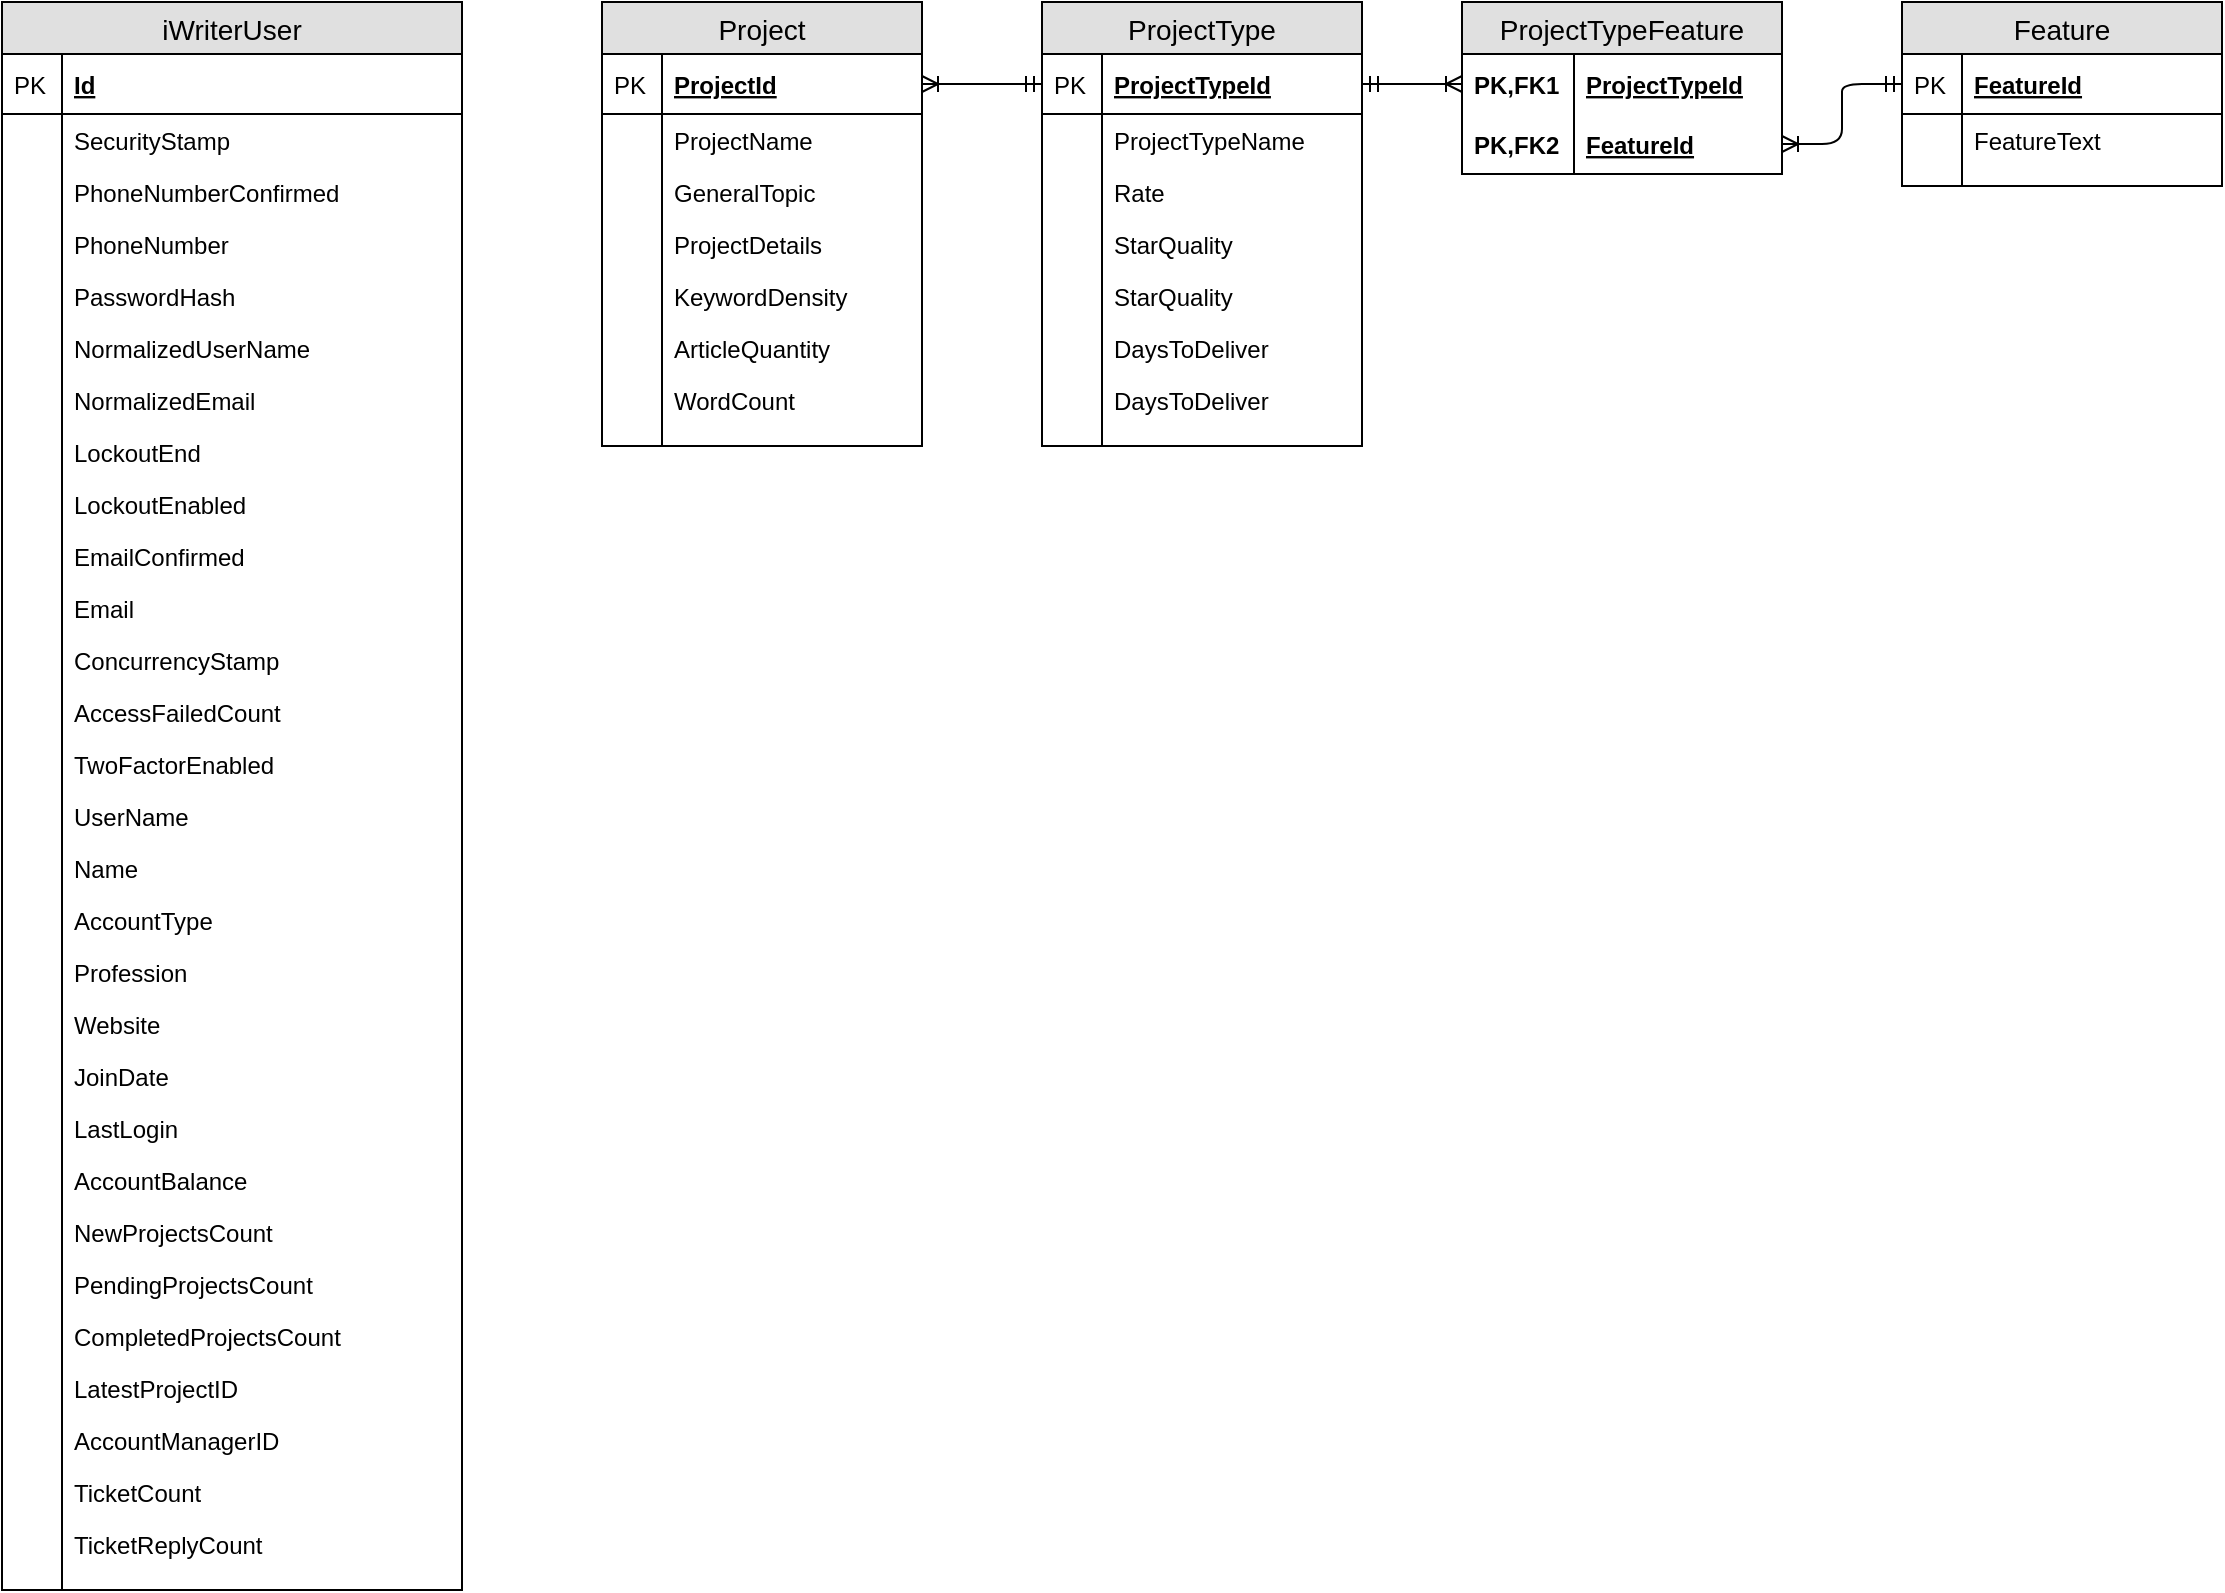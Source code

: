 <mxfile version="12.5.5" type="device"><diagram name="Page-1" id="e56a1550-8fbb-45ad-956c-1786394a9013"><mxGraphModel dx="1422" dy="745" grid="1" gridSize="10" guides="1" tooltips="1" connect="1" arrows="1" fold="1" page="1" pageScale="1" pageWidth="3000" pageHeight="3000" background="#ffffff" math="0" shadow="0"><root><mxCell id="0"/><mxCell id="1" parent="0"/><mxCell id="ZUztDSEGyX3TfiHXv8Dd-1" value="ProjectType" style="swimlane;fontStyle=0;childLayout=stackLayout;horizontal=1;startSize=26;fillColor=#e0e0e0;horizontalStack=0;resizeParent=1;resizeParentMax=0;resizeLast=0;collapsible=1;marginBottom=0;swimlaneFillColor=#ffffff;align=center;fontSize=14;" parent="1" vertex="1"><mxGeometry x="940" y="240" width="160" height="222" as="geometry"/></mxCell><mxCell id="ZUztDSEGyX3TfiHXv8Dd-2" value="ProjectTypeId" style="shape=partialRectangle;top=0;left=0;right=0;bottom=1;align=left;verticalAlign=middle;fillColor=none;spacingLeft=34;spacingRight=4;overflow=hidden;rotatable=0;points=[[0,0.5],[1,0.5]];portConstraint=eastwest;dropTarget=0;fontStyle=5;fontSize=12;" parent="ZUztDSEGyX3TfiHXv8Dd-1" vertex="1"><mxGeometry y="26" width="160" height="30" as="geometry"/></mxCell><mxCell id="ZUztDSEGyX3TfiHXv8Dd-3" value="PK" style="shape=partialRectangle;top=0;left=0;bottom=0;fillColor=none;align=left;verticalAlign=middle;spacingLeft=4;spacingRight=4;overflow=hidden;rotatable=0;points=[];portConstraint=eastwest;part=1;fontSize=12;" parent="ZUztDSEGyX3TfiHXv8Dd-2" vertex="1" connectable="0"><mxGeometry width="30" height="30" as="geometry"/></mxCell><mxCell id="ZUztDSEGyX3TfiHXv8Dd-4" value="ProjectTypeName" style="shape=partialRectangle;top=0;left=0;right=0;bottom=0;align=left;verticalAlign=top;fillColor=none;spacingLeft=34;spacingRight=4;overflow=hidden;rotatable=0;points=[[0,0.5],[1,0.5]];portConstraint=eastwest;dropTarget=0;fontSize=12;" parent="ZUztDSEGyX3TfiHXv8Dd-1" vertex="1"><mxGeometry y="56" width="160" height="26" as="geometry"/></mxCell><mxCell id="ZUztDSEGyX3TfiHXv8Dd-5" value="" style="shape=partialRectangle;top=0;left=0;bottom=0;fillColor=none;align=left;verticalAlign=top;spacingLeft=4;spacingRight=4;overflow=hidden;rotatable=0;points=[];portConstraint=eastwest;part=1;fontSize=12;" parent="ZUztDSEGyX3TfiHXv8Dd-4" vertex="1" connectable="0"><mxGeometry width="30" height="26" as="geometry"/></mxCell><mxCell id="ZUztDSEGyX3TfiHXv8Dd-6" value="Rate&#10;&#10;" style="shape=partialRectangle;top=0;left=0;right=0;bottom=0;align=left;verticalAlign=top;fillColor=none;spacingLeft=34;spacingRight=4;overflow=hidden;rotatable=0;points=[[0,0.5],[1,0.5]];portConstraint=eastwest;dropTarget=0;fontSize=12;" parent="ZUztDSEGyX3TfiHXv8Dd-1" vertex="1"><mxGeometry y="82" width="160" height="26" as="geometry"/></mxCell><mxCell id="ZUztDSEGyX3TfiHXv8Dd-7" value="" style="shape=partialRectangle;top=0;left=0;bottom=0;fillColor=none;align=left;verticalAlign=top;spacingLeft=4;spacingRight=4;overflow=hidden;rotatable=0;points=[];portConstraint=eastwest;part=1;fontSize=12;" parent="ZUztDSEGyX3TfiHXv8Dd-6" vertex="1" connectable="0"><mxGeometry width="30" height="26" as="geometry"/></mxCell><mxCell id="WTTWfo1DGv452aLlK8Z_-1" value="StarQuality" style="shape=partialRectangle;top=0;left=0;right=0;bottom=0;align=left;verticalAlign=top;fillColor=none;spacingLeft=34;spacingRight=4;overflow=hidden;rotatable=0;points=[[0,0.5],[1,0.5]];portConstraint=eastwest;dropTarget=0;fontSize=12;" vertex="1" parent="ZUztDSEGyX3TfiHXv8Dd-1"><mxGeometry y="108" width="160" height="26" as="geometry"/></mxCell><mxCell id="WTTWfo1DGv452aLlK8Z_-2" value="" style="shape=partialRectangle;top=0;left=0;bottom=0;fillColor=none;align=left;verticalAlign=top;spacingLeft=4;spacingRight=4;overflow=hidden;rotatable=0;points=[];portConstraint=eastwest;part=1;fontSize=12;" vertex="1" connectable="0" parent="WTTWfo1DGv452aLlK8Z_-1"><mxGeometry width="30" height="26" as="geometry"/></mxCell><mxCell id="WTTWfo1DGv452aLlK8Z_-3" value="StarQuality" style="shape=partialRectangle;top=0;left=0;right=0;bottom=0;align=left;verticalAlign=top;fillColor=none;spacingLeft=34;spacingRight=4;overflow=hidden;rotatable=0;points=[[0,0.5],[1,0.5]];portConstraint=eastwest;dropTarget=0;fontSize=12;" vertex="1" parent="ZUztDSEGyX3TfiHXv8Dd-1"><mxGeometry y="134" width="160" height="26" as="geometry"/></mxCell><mxCell id="WTTWfo1DGv452aLlK8Z_-4" value="" style="shape=partialRectangle;top=0;left=0;bottom=0;fillColor=none;align=left;verticalAlign=top;spacingLeft=4;spacingRight=4;overflow=hidden;rotatable=0;points=[];portConstraint=eastwest;part=1;fontSize=12;" vertex="1" connectable="0" parent="WTTWfo1DGv452aLlK8Z_-3"><mxGeometry width="30" height="26" as="geometry"/></mxCell><mxCell id="WTTWfo1DGv452aLlK8Z_-5" value="DaysToDeliver" style="shape=partialRectangle;top=0;left=0;right=0;bottom=0;align=left;verticalAlign=top;fillColor=none;spacingLeft=34;spacingRight=4;overflow=hidden;rotatable=0;points=[[0,0.5],[1,0.5]];portConstraint=eastwest;dropTarget=0;fontSize=12;" vertex="1" parent="ZUztDSEGyX3TfiHXv8Dd-1"><mxGeometry y="160" width="160" height="26" as="geometry"/></mxCell><mxCell id="WTTWfo1DGv452aLlK8Z_-6" value="" style="shape=partialRectangle;top=0;left=0;bottom=0;fillColor=none;align=left;verticalAlign=top;spacingLeft=4;spacingRight=4;overflow=hidden;rotatable=0;points=[];portConstraint=eastwest;part=1;fontSize=12;" vertex="1" connectable="0" parent="WTTWfo1DGv452aLlK8Z_-5"><mxGeometry width="30" height="26" as="geometry"/></mxCell><mxCell id="WTTWfo1DGv452aLlK8Z_-7" value="DaysToDeliver" style="shape=partialRectangle;top=0;left=0;right=0;bottom=0;align=left;verticalAlign=top;fillColor=none;spacingLeft=34;spacingRight=4;overflow=hidden;rotatable=0;points=[[0,0.5],[1,0.5]];portConstraint=eastwest;dropTarget=0;fontSize=12;" vertex="1" parent="ZUztDSEGyX3TfiHXv8Dd-1"><mxGeometry y="186" width="160" height="26" as="geometry"/></mxCell><mxCell id="WTTWfo1DGv452aLlK8Z_-8" value="" style="shape=partialRectangle;top=0;left=0;bottom=0;fillColor=none;align=left;verticalAlign=top;spacingLeft=4;spacingRight=4;overflow=hidden;rotatable=0;points=[];portConstraint=eastwest;part=1;fontSize=12;" vertex="1" connectable="0" parent="WTTWfo1DGv452aLlK8Z_-7"><mxGeometry width="30" height="26" as="geometry"/></mxCell><mxCell id="ZUztDSEGyX3TfiHXv8Dd-10" value="" style="shape=partialRectangle;top=0;left=0;right=0;bottom=0;align=left;verticalAlign=top;fillColor=none;spacingLeft=34;spacingRight=4;overflow=hidden;rotatable=0;points=[[0,0.5],[1,0.5]];portConstraint=eastwest;dropTarget=0;fontSize=12;" parent="ZUztDSEGyX3TfiHXv8Dd-1" vertex="1"><mxGeometry y="212" width="160" height="10" as="geometry"/></mxCell><mxCell id="ZUztDSEGyX3TfiHXv8Dd-11" value="" style="shape=partialRectangle;top=0;left=0;bottom=0;fillColor=none;align=left;verticalAlign=top;spacingLeft=4;spacingRight=4;overflow=hidden;rotatable=0;points=[];portConstraint=eastwest;part=1;fontSize=12;" parent="ZUztDSEGyX3TfiHXv8Dd-10" vertex="1" connectable="0"><mxGeometry width="30" height="10" as="geometry"/></mxCell><mxCell id="ZUztDSEGyX3TfiHXv8Dd-12" value="ProjectTypeFeature" style="swimlane;fontStyle=0;childLayout=stackLayout;horizontal=1;startSize=26;fillColor=#e0e0e0;horizontalStack=0;resizeParent=1;resizeParentMax=0;resizeLast=0;collapsible=1;marginBottom=0;swimlaneFillColor=#ffffff;align=center;fontSize=14;" parent="1" vertex="1"><mxGeometry x="1150" y="240" width="160" height="86" as="geometry"/></mxCell><mxCell id="ZUztDSEGyX3TfiHXv8Dd-13" value="ProjectTypeId" style="shape=partialRectangle;top=0;left=0;right=0;bottom=0;align=left;verticalAlign=middle;fillColor=none;spacingLeft=60;spacingRight=4;overflow=hidden;rotatable=0;points=[[0,0.5],[1,0.5]];portConstraint=eastwest;dropTarget=0;fontStyle=5;fontSize=12;" parent="ZUztDSEGyX3TfiHXv8Dd-12" vertex="1"><mxGeometry y="26" width="160" height="30" as="geometry"/></mxCell><mxCell id="ZUztDSEGyX3TfiHXv8Dd-14" value="PK,FK1" style="shape=partialRectangle;fontStyle=1;top=0;left=0;bottom=0;fillColor=none;align=left;verticalAlign=middle;spacingLeft=4;spacingRight=4;overflow=hidden;rotatable=0;points=[];portConstraint=eastwest;part=1;fontSize=12;" parent="ZUztDSEGyX3TfiHXv8Dd-13" vertex="1" connectable="0"><mxGeometry width="56" height="30" as="geometry"/></mxCell><mxCell id="ZUztDSEGyX3TfiHXv8Dd-15" value="FeatureId" style="shape=partialRectangle;top=0;left=0;right=0;bottom=1;align=left;verticalAlign=middle;fillColor=none;spacingLeft=60;spacingRight=4;overflow=hidden;rotatable=0;points=[[0,0.5],[1,0.5]];portConstraint=eastwest;dropTarget=0;fontStyle=5;fontSize=12;" parent="ZUztDSEGyX3TfiHXv8Dd-12" vertex="1"><mxGeometry y="56" width="160" height="30" as="geometry"/></mxCell><mxCell id="ZUztDSEGyX3TfiHXv8Dd-16" value="PK,FK2" style="shape=partialRectangle;fontStyle=1;top=0;left=0;bottom=0;fillColor=none;align=left;verticalAlign=middle;spacingLeft=4;spacingRight=4;overflow=hidden;rotatable=0;points=[];portConstraint=eastwest;part=1;fontSize=12;" parent="ZUztDSEGyX3TfiHXv8Dd-15" vertex="1" connectable="0"><mxGeometry width="56" height="30" as="geometry"/></mxCell><mxCell id="ZUztDSEGyX3TfiHXv8Dd-19" value="Feature" style="swimlane;fontStyle=0;childLayout=stackLayout;horizontal=1;startSize=26;fillColor=#e0e0e0;horizontalStack=0;resizeParent=1;resizeParentMax=0;resizeLast=0;collapsible=1;marginBottom=0;swimlaneFillColor=#ffffff;align=center;fontSize=14;" parent="1" vertex="1"><mxGeometry x="1370" y="240" width="160" height="92" as="geometry"/></mxCell><mxCell id="ZUztDSEGyX3TfiHXv8Dd-20" value="FeatureId" style="shape=partialRectangle;top=0;left=0;right=0;bottom=1;align=left;verticalAlign=middle;fillColor=none;spacingLeft=34;spacingRight=4;overflow=hidden;rotatable=0;points=[[0,0.5],[1,0.5]];portConstraint=eastwest;dropTarget=0;fontStyle=5;fontSize=12;" parent="ZUztDSEGyX3TfiHXv8Dd-19" vertex="1"><mxGeometry y="26" width="160" height="30" as="geometry"/></mxCell><mxCell id="ZUztDSEGyX3TfiHXv8Dd-21" value="PK" style="shape=partialRectangle;top=0;left=0;bottom=0;fillColor=none;align=left;verticalAlign=middle;spacingLeft=4;spacingRight=4;overflow=hidden;rotatable=0;points=[];portConstraint=eastwest;part=1;fontSize=12;" parent="ZUztDSEGyX3TfiHXv8Dd-20" vertex="1" connectable="0"><mxGeometry width="30" height="30" as="geometry"/></mxCell><mxCell id="ZUztDSEGyX3TfiHXv8Dd-22" value="FeatureText" style="shape=partialRectangle;top=0;left=0;right=0;bottom=0;align=left;verticalAlign=top;fillColor=none;spacingLeft=34;spacingRight=4;overflow=hidden;rotatable=0;points=[[0,0.5],[1,0.5]];portConstraint=eastwest;dropTarget=0;fontSize=12;" parent="ZUztDSEGyX3TfiHXv8Dd-19" vertex="1"><mxGeometry y="56" width="160" height="26" as="geometry"/></mxCell><mxCell id="ZUztDSEGyX3TfiHXv8Dd-23" value="" style="shape=partialRectangle;top=0;left=0;bottom=0;fillColor=none;align=left;verticalAlign=top;spacingLeft=4;spacingRight=4;overflow=hidden;rotatable=0;points=[];portConstraint=eastwest;part=1;fontSize=12;" parent="ZUztDSEGyX3TfiHXv8Dd-22" vertex="1" connectable="0"><mxGeometry width="30" height="26" as="geometry"/></mxCell><mxCell id="ZUztDSEGyX3TfiHXv8Dd-28" value="" style="shape=partialRectangle;top=0;left=0;right=0;bottom=0;align=left;verticalAlign=top;fillColor=none;spacingLeft=34;spacingRight=4;overflow=hidden;rotatable=0;points=[[0,0.5],[1,0.5]];portConstraint=eastwest;dropTarget=0;fontSize=12;" parent="ZUztDSEGyX3TfiHXv8Dd-19" vertex="1"><mxGeometry y="82" width="160" height="10" as="geometry"/></mxCell><mxCell id="ZUztDSEGyX3TfiHXv8Dd-29" value="" style="shape=partialRectangle;top=0;left=0;bottom=0;fillColor=none;align=left;verticalAlign=top;spacingLeft=4;spacingRight=4;overflow=hidden;rotatable=0;points=[];portConstraint=eastwest;part=1;fontSize=12;" parent="ZUztDSEGyX3TfiHXv8Dd-28" vertex="1" connectable="0"><mxGeometry width="30" height="10" as="geometry"/></mxCell><mxCell id="WTTWfo1DGv452aLlK8Z_-15" value="Project" style="swimlane;fontStyle=0;childLayout=stackLayout;horizontal=1;startSize=26;fillColor=#e0e0e0;horizontalStack=0;resizeParent=1;resizeParentMax=0;resizeLast=0;collapsible=1;marginBottom=0;swimlaneFillColor=#ffffff;align=center;fontSize=14;" vertex="1" parent="1"><mxGeometry x="720" y="240" width="160" height="222" as="geometry"/></mxCell><mxCell id="WTTWfo1DGv452aLlK8Z_-16" value="ProjectId" style="shape=partialRectangle;top=0;left=0;right=0;bottom=1;align=left;verticalAlign=middle;fillColor=none;spacingLeft=34;spacingRight=4;overflow=hidden;rotatable=0;points=[[0,0.5],[1,0.5]];portConstraint=eastwest;dropTarget=0;fontStyle=5;fontSize=12;" vertex="1" parent="WTTWfo1DGv452aLlK8Z_-15"><mxGeometry y="26" width="160" height="30" as="geometry"/></mxCell><mxCell id="WTTWfo1DGv452aLlK8Z_-17" value="PK" style="shape=partialRectangle;top=0;left=0;bottom=0;fillColor=none;align=left;verticalAlign=middle;spacingLeft=4;spacingRight=4;overflow=hidden;rotatable=0;points=[];portConstraint=eastwest;part=1;fontSize=12;" vertex="1" connectable="0" parent="WTTWfo1DGv452aLlK8Z_-16"><mxGeometry width="30" height="30" as="geometry"/></mxCell><mxCell id="WTTWfo1DGv452aLlK8Z_-18" value="ProjectName" style="shape=partialRectangle;top=0;left=0;right=0;bottom=0;align=left;verticalAlign=top;fillColor=none;spacingLeft=34;spacingRight=4;overflow=hidden;rotatable=0;points=[[0,0.5],[1,0.5]];portConstraint=eastwest;dropTarget=0;fontSize=12;" vertex="1" parent="WTTWfo1DGv452aLlK8Z_-15"><mxGeometry y="56" width="160" height="26" as="geometry"/></mxCell><mxCell id="WTTWfo1DGv452aLlK8Z_-19" value="" style="shape=partialRectangle;top=0;left=0;bottom=0;fillColor=none;align=left;verticalAlign=top;spacingLeft=4;spacingRight=4;overflow=hidden;rotatable=0;points=[];portConstraint=eastwest;part=1;fontSize=12;" vertex="1" connectable="0" parent="WTTWfo1DGv452aLlK8Z_-18"><mxGeometry width="30" height="26" as="geometry"/></mxCell><mxCell id="WTTWfo1DGv452aLlK8Z_-20" value="GeneralTopic" style="shape=partialRectangle;top=0;left=0;right=0;bottom=0;align=left;verticalAlign=top;fillColor=none;spacingLeft=34;spacingRight=4;overflow=hidden;rotatable=0;points=[[0,0.5],[1,0.5]];portConstraint=eastwest;dropTarget=0;fontSize=12;" vertex="1" parent="WTTWfo1DGv452aLlK8Z_-15"><mxGeometry y="82" width="160" height="26" as="geometry"/></mxCell><mxCell id="WTTWfo1DGv452aLlK8Z_-21" value="" style="shape=partialRectangle;top=0;left=0;bottom=0;fillColor=none;align=left;verticalAlign=top;spacingLeft=4;spacingRight=4;overflow=hidden;rotatable=0;points=[];portConstraint=eastwest;part=1;fontSize=12;" vertex="1" connectable="0" parent="WTTWfo1DGv452aLlK8Z_-20"><mxGeometry width="30" height="26" as="geometry"/></mxCell><mxCell id="WTTWfo1DGv452aLlK8Z_-22" value="ProjectDetails" style="shape=partialRectangle;top=0;left=0;right=0;bottom=0;align=left;verticalAlign=top;fillColor=none;spacingLeft=34;spacingRight=4;overflow=hidden;rotatable=0;points=[[0,0.5],[1,0.5]];portConstraint=eastwest;dropTarget=0;fontSize=12;" vertex="1" parent="WTTWfo1DGv452aLlK8Z_-15"><mxGeometry y="108" width="160" height="26" as="geometry"/></mxCell><mxCell id="WTTWfo1DGv452aLlK8Z_-23" value="" style="shape=partialRectangle;top=0;left=0;bottom=0;fillColor=none;align=left;verticalAlign=top;spacingLeft=4;spacingRight=4;overflow=hidden;rotatable=0;points=[];portConstraint=eastwest;part=1;fontSize=12;" vertex="1" connectable="0" parent="WTTWfo1DGv452aLlK8Z_-22"><mxGeometry width="30" height="26" as="geometry"/></mxCell><mxCell id="WTTWfo1DGv452aLlK8Z_-24" value="KeywordDensity" style="shape=partialRectangle;top=0;left=0;right=0;bottom=0;align=left;verticalAlign=top;fillColor=none;spacingLeft=34;spacingRight=4;overflow=hidden;rotatable=0;points=[[0,0.5],[1,0.5]];portConstraint=eastwest;dropTarget=0;fontSize=12;" vertex="1" parent="WTTWfo1DGv452aLlK8Z_-15"><mxGeometry y="134" width="160" height="26" as="geometry"/></mxCell><mxCell id="WTTWfo1DGv452aLlK8Z_-25" value="" style="shape=partialRectangle;top=0;left=0;bottom=0;fillColor=none;align=left;verticalAlign=top;spacingLeft=4;spacingRight=4;overflow=hidden;rotatable=0;points=[];portConstraint=eastwest;part=1;fontSize=12;" vertex="1" connectable="0" parent="WTTWfo1DGv452aLlK8Z_-24"><mxGeometry width="30" height="26" as="geometry"/></mxCell><mxCell id="WTTWfo1DGv452aLlK8Z_-26" value="ArticleQuantity" style="shape=partialRectangle;top=0;left=0;right=0;bottom=0;align=left;verticalAlign=top;fillColor=none;spacingLeft=34;spacingRight=4;overflow=hidden;rotatable=0;points=[[0,0.5],[1,0.5]];portConstraint=eastwest;dropTarget=0;fontSize=12;" vertex="1" parent="WTTWfo1DGv452aLlK8Z_-15"><mxGeometry y="160" width="160" height="26" as="geometry"/></mxCell><mxCell id="WTTWfo1DGv452aLlK8Z_-27" value="" style="shape=partialRectangle;top=0;left=0;bottom=0;fillColor=none;align=left;verticalAlign=top;spacingLeft=4;spacingRight=4;overflow=hidden;rotatable=0;points=[];portConstraint=eastwest;part=1;fontSize=12;" vertex="1" connectable="0" parent="WTTWfo1DGv452aLlK8Z_-26"><mxGeometry width="30" height="26" as="geometry"/></mxCell><mxCell id="WTTWfo1DGv452aLlK8Z_-28" value="WordCount" style="shape=partialRectangle;top=0;left=0;right=0;bottom=0;align=left;verticalAlign=top;fillColor=none;spacingLeft=34;spacingRight=4;overflow=hidden;rotatable=0;points=[[0,0.5],[1,0.5]];portConstraint=eastwest;dropTarget=0;fontSize=12;" vertex="1" parent="WTTWfo1DGv452aLlK8Z_-15"><mxGeometry y="186" width="160" height="26" as="geometry"/></mxCell><mxCell id="WTTWfo1DGv452aLlK8Z_-29" value="" style="shape=partialRectangle;top=0;left=0;bottom=0;fillColor=none;align=left;verticalAlign=top;spacingLeft=4;spacingRight=4;overflow=hidden;rotatable=0;points=[];portConstraint=eastwest;part=1;fontSize=12;" vertex="1" connectable="0" parent="WTTWfo1DGv452aLlK8Z_-28"><mxGeometry width="30" height="26" as="geometry"/></mxCell><mxCell id="WTTWfo1DGv452aLlK8Z_-30" value="" style="shape=partialRectangle;top=0;left=0;right=0;bottom=0;align=left;verticalAlign=top;fillColor=none;spacingLeft=34;spacingRight=4;overflow=hidden;rotatable=0;points=[[0,0.5],[1,0.5]];portConstraint=eastwest;dropTarget=0;fontSize=12;" vertex="1" parent="WTTWfo1DGv452aLlK8Z_-15"><mxGeometry y="212" width="160" height="10" as="geometry"/></mxCell><mxCell id="WTTWfo1DGv452aLlK8Z_-31" value="" style="shape=partialRectangle;top=0;left=0;bottom=0;fillColor=none;align=left;verticalAlign=top;spacingLeft=4;spacingRight=4;overflow=hidden;rotatable=0;points=[];portConstraint=eastwest;part=1;fontSize=12;" vertex="1" connectable="0" parent="WTTWfo1DGv452aLlK8Z_-30"><mxGeometry width="30" height="10" as="geometry"/></mxCell><mxCell id="WTTWfo1DGv452aLlK8Z_-39" value="" style="edgeStyle=entityRelationEdgeStyle;fontSize=12;html=1;endArrow=ERoneToMany;startArrow=ERmandOne;exitX=1;exitY=0.5;exitDx=0;exitDy=0;entryX=0;entryY=0.5;entryDx=0;entryDy=0;" edge="1" parent="1" source="ZUztDSEGyX3TfiHXv8Dd-2" target="ZUztDSEGyX3TfiHXv8Dd-13"><mxGeometry width="100" height="100" relative="1" as="geometry"><mxPoint x="1210" y="520" as="sourcePoint"/><mxPoint x="1310" y="420" as="targetPoint"/></mxGeometry></mxCell><mxCell id="WTTWfo1DGv452aLlK8Z_-40" value="" style="edgeStyle=entityRelationEdgeStyle;fontSize=12;html=1;endArrow=ERmandOne;startArrow=ERoneToMany;exitX=1;exitY=0.5;exitDx=0;exitDy=0;entryX=0;entryY=0.5;entryDx=0;entryDy=0;endFill=0;startFill=0;" edge="1" parent="1" source="ZUztDSEGyX3TfiHXv8Dd-15" target="ZUztDSEGyX3TfiHXv8Dd-20"><mxGeometry width="100" height="100" relative="1" as="geometry"><mxPoint x="1440" y="408" as="sourcePoint"/><mxPoint x="1505" y="440" as="targetPoint"/></mxGeometry></mxCell><mxCell id="WTTWfo1DGv452aLlK8Z_-42" value="" style="edgeStyle=entityRelationEdgeStyle;fontSize=12;html=1;endArrow=ERmandOne;startArrow=ERoneToMany;exitX=1;exitY=0.5;exitDx=0;exitDy=0;entryX=0;entryY=0.5;entryDx=0;entryDy=0;endFill=0;startFill=0;" edge="1" parent="1" source="WTTWfo1DGv452aLlK8Z_-16" target="ZUztDSEGyX3TfiHXv8Dd-2"><mxGeometry width="100" height="100" relative="1" as="geometry"><mxPoint x="880" y="311" as="sourcePoint"/><mxPoint x="1045" y="430" as="targetPoint"/></mxGeometry></mxCell><mxCell id="WTTWfo1DGv452aLlK8Z_-43" value="iWriterUser" style="swimlane;fontStyle=0;childLayout=stackLayout;horizontal=1;startSize=26;fillColor=#e0e0e0;horizontalStack=0;resizeParent=1;resizeParentMax=0;resizeLast=0;collapsible=1;marginBottom=0;swimlaneFillColor=#ffffff;align=center;fontSize=14;" vertex="1" parent="1"><mxGeometry x="420" y="240" width="230" height="794" as="geometry"/></mxCell><mxCell id="WTTWfo1DGv452aLlK8Z_-44" value="Id" style="shape=partialRectangle;top=0;left=0;right=0;bottom=1;align=left;verticalAlign=middle;fillColor=none;spacingLeft=34;spacingRight=4;overflow=hidden;rotatable=0;points=[[0,0.5],[1,0.5]];portConstraint=eastwest;dropTarget=0;fontStyle=5;fontSize=12;" vertex="1" parent="WTTWfo1DGv452aLlK8Z_-43"><mxGeometry y="26" width="230" height="30" as="geometry"/></mxCell><mxCell id="WTTWfo1DGv452aLlK8Z_-45" value="PK" style="shape=partialRectangle;top=0;left=0;bottom=0;fillColor=none;align=left;verticalAlign=middle;spacingLeft=4;spacingRight=4;overflow=hidden;rotatable=0;points=[];portConstraint=eastwest;part=1;fontSize=12;" vertex="1" connectable="0" parent="WTTWfo1DGv452aLlK8Z_-44"><mxGeometry width="30" height="30" as="geometry"/></mxCell><mxCell id="WTTWfo1DGv452aLlK8Z_-46" value="SecurityStamp" style="shape=partialRectangle;top=0;left=0;right=0;bottom=0;align=left;verticalAlign=top;fillColor=none;spacingLeft=34;spacingRight=4;overflow=hidden;rotatable=0;points=[[0,0.5],[1,0.5]];portConstraint=eastwest;dropTarget=0;fontSize=12;" vertex="1" parent="WTTWfo1DGv452aLlK8Z_-43"><mxGeometry y="56" width="230" height="26" as="geometry"/></mxCell><mxCell id="WTTWfo1DGv452aLlK8Z_-47" value="" style="shape=partialRectangle;top=0;left=0;bottom=0;fillColor=none;align=left;verticalAlign=top;spacingLeft=4;spacingRight=4;overflow=hidden;rotatable=0;points=[];portConstraint=eastwest;part=1;fontSize=12;" vertex="1" connectable="0" parent="WTTWfo1DGv452aLlK8Z_-46"><mxGeometry width="30" height="26" as="geometry"/></mxCell><mxCell id="WTTWfo1DGv452aLlK8Z_-48" value="PhoneNumberConfirmed" style="shape=partialRectangle;top=0;left=0;right=0;bottom=0;align=left;verticalAlign=top;fillColor=none;spacingLeft=34;spacingRight=4;overflow=hidden;rotatable=0;points=[[0,0.5],[1,0.5]];portConstraint=eastwest;dropTarget=0;fontSize=12;" vertex="1" parent="WTTWfo1DGv452aLlK8Z_-43"><mxGeometry y="82" width="230" height="26" as="geometry"/></mxCell><mxCell id="WTTWfo1DGv452aLlK8Z_-49" value="" style="shape=partialRectangle;top=0;left=0;bottom=0;fillColor=none;align=left;verticalAlign=top;spacingLeft=4;spacingRight=4;overflow=hidden;rotatable=0;points=[];portConstraint=eastwest;part=1;fontSize=12;" vertex="1" connectable="0" parent="WTTWfo1DGv452aLlK8Z_-48"><mxGeometry width="30" height="26" as="geometry"/></mxCell><mxCell id="WTTWfo1DGv452aLlK8Z_-50" value="PhoneNumber" style="shape=partialRectangle;top=0;left=0;right=0;bottom=0;align=left;verticalAlign=top;fillColor=none;spacingLeft=34;spacingRight=4;overflow=hidden;rotatable=0;points=[[0,0.5],[1,0.5]];portConstraint=eastwest;dropTarget=0;fontSize=12;" vertex="1" parent="WTTWfo1DGv452aLlK8Z_-43"><mxGeometry y="108" width="230" height="26" as="geometry"/></mxCell><mxCell id="WTTWfo1DGv452aLlK8Z_-51" value="" style="shape=partialRectangle;top=0;left=0;bottom=0;fillColor=none;align=left;verticalAlign=top;spacingLeft=4;spacingRight=4;overflow=hidden;rotatable=0;points=[];portConstraint=eastwest;part=1;fontSize=12;" vertex="1" connectable="0" parent="WTTWfo1DGv452aLlK8Z_-50"><mxGeometry width="30" height="26" as="geometry"/></mxCell><mxCell id="WTTWfo1DGv452aLlK8Z_-54" value="PasswordHash" style="shape=partialRectangle;top=0;left=0;right=0;bottom=0;align=left;verticalAlign=top;fillColor=none;spacingLeft=34;spacingRight=4;overflow=hidden;rotatable=0;points=[[0,0.5],[1,0.5]];portConstraint=eastwest;dropTarget=0;fontSize=12;" vertex="1" parent="WTTWfo1DGv452aLlK8Z_-43"><mxGeometry y="134" width="230" height="26" as="geometry"/></mxCell><mxCell id="WTTWfo1DGv452aLlK8Z_-55" value="" style="shape=partialRectangle;top=0;left=0;bottom=0;fillColor=none;align=left;verticalAlign=top;spacingLeft=4;spacingRight=4;overflow=hidden;rotatable=0;points=[];portConstraint=eastwest;part=1;fontSize=12;" vertex="1" connectable="0" parent="WTTWfo1DGv452aLlK8Z_-54"><mxGeometry width="30" height="26" as="geometry"/></mxCell><mxCell id="WTTWfo1DGv452aLlK8Z_-56" value="NormalizedUserName" style="shape=partialRectangle;top=0;left=0;right=0;bottom=0;align=left;verticalAlign=top;fillColor=none;spacingLeft=34;spacingRight=4;overflow=hidden;rotatable=0;points=[[0,0.5],[1,0.5]];portConstraint=eastwest;dropTarget=0;fontSize=12;" vertex="1" parent="WTTWfo1DGv452aLlK8Z_-43"><mxGeometry y="160" width="230" height="26" as="geometry"/></mxCell><mxCell id="WTTWfo1DGv452aLlK8Z_-57" value="" style="shape=partialRectangle;top=0;left=0;bottom=0;fillColor=none;align=left;verticalAlign=top;spacingLeft=4;spacingRight=4;overflow=hidden;rotatable=0;points=[];portConstraint=eastwest;part=1;fontSize=12;" vertex="1" connectable="0" parent="WTTWfo1DGv452aLlK8Z_-56"><mxGeometry width="30" height="26" as="geometry"/></mxCell><mxCell id="WTTWfo1DGv452aLlK8Z_-61" value="NormalizedEmail" style="shape=partialRectangle;top=0;left=0;right=0;bottom=0;align=left;verticalAlign=top;fillColor=none;spacingLeft=34;spacingRight=4;overflow=hidden;rotatable=0;points=[[0,0.5],[1,0.5]];portConstraint=eastwest;dropTarget=0;fontSize=12;" vertex="1" parent="WTTWfo1DGv452aLlK8Z_-43"><mxGeometry y="186" width="230" height="26" as="geometry"/></mxCell><mxCell id="WTTWfo1DGv452aLlK8Z_-62" value="" style="shape=partialRectangle;top=0;left=0;bottom=0;fillColor=none;align=left;verticalAlign=top;spacingLeft=4;spacingRight=4;overflow=hidden;rotatable=0;points=[];portConstraint=eastwest;part=1;fontSize=12;" vertex="1" connectable="0" parent="WTTWfo1DGv452aLlK8Z_-61"><mxGeometry width="30" height="26" as="geometry"/></mxCell><mxCell id="WTTWfo1DGv452aLlK8Z_-63" value="LockoutEnd" style="shape=partialRectangle;top=0;left=0;right=0;bottom=0;align=left;verticalAlign=top;fillColor=none;spacingLeft=34;spacingRight=4;overflow=hidden;rotatable=0;points=[[0,0.5],[1,0.5]];portConstraint=eastwest;dropTarget=0;fontSize=12;" vertex="1" parent="WTTWfo1DGv452aLlK8Z_-43"><mxGeometry y="212" width="230" height="26" as="geometry"/></mxCell><mxCell id="WTTWfo1DGv452aLlK8Z_-64" value="" style="shape=partialRectangle;top=0;left=0;bottom=0;fillColor=none;align=left;verticalAlign=top;spacingLeft=4;spacingRight=4;overflow=hidden;rotatable=0;points=[];portConstraint=eastwest;part=1;fontSize=12;" vertex="1" connectable="0" parent="WTTWfo1DGv452aLlK8Z_-63"><mxGeometry width="30" height="26" as="geometry"/></mxCell><mxCell id="WTTWfo1DGv452aLlK8Z_-65" value="LockoutEnabled" style="shape=partialRectangle;top=0;left=0;right=0;bottom=0;align=left;verticalAlign=top;fillColor=none;spacingLeft=34;spacingRight=4;overflow=hidden;rotatable=0;points=[[0,0.5],[1,0.5]];portConstraint=eastwest;dropTarget=0;fontSize=12;" vertex="1" parent="WTTWfo1DGv452aLlK8Z_-43"><mxGeometry y="238" width="230" height="26" as="geometry"/></mxCell><mxCell id="WTTWfo1DGv452aLlK8Z_-66" value="" style="shape=partialRectangle;top=0;left=0;bottom=0;fillColor=none;align=left;verticalAlign=top;spacingLeft=4;spacingRight=4;overflow=hidden;rotatable=0;points=[];portConstraint=eastwest;part=1;fontSize=12;" vertex="1" connectable="0" parent="WTTWfo1DGv452aLlK8Z_-65"><mxGeometry width="30" height="26" as="geometry"/></mxCell><mxCell id="WTTWfo1DGv452aLlK8Z_-67" value="EmailConfirmed" style="shape=partialRectangle;top=0;left=0;right=0;bottom=0;align=left;verticalAlign=top;fillColor=none;spacingLeft=34;spacingRight=4;overflow=hidden;rotatable=0;points=[[0,0.5],[1,0.5]];portConstraint=eastwest;dropTarget=0;fontSize=12;" vertex="1" parent="WTTWfo1DGv452aLlK8Z_-43"><mxGeometry y="264" width="230" height="26" as="geometry"/></mxCell><mxCell id="WTTWfo1DGv452aLlK8Z_-68" value="" style="shape=partialRectangle;top=0;left=0;bottom=0;fillColor=none;align=left;verticalAlign=top;spacingLeft=4;spacingRight=4;overflow=hidden;rotatable=0;points=[];portConstraint=eastwest;part=1;fontSize=12;" vertex="1" connectable="0" parent="WTTWfo1DGv452aLlK8Z_-67"><mxGeometry width="30" height="26" as="geometry"/></mxCell><mxCell id="WTTWfo1DGv452aLlK8Z_-69" value="Email" style="shape=partialRectangle;top=0;left=0;right=0;bottom=0;align=left;verticalAlign=top;fillColor=none;spacingLeft=34;spacingRight=4;overflow=hidden;rotatable=0;points=[[0,0.5],[1,0.5]];portConstraint=eastwest;dropTarget=0;fontSize=12;" vertex="1" parent="WTTWfo1DGv452aLlK8Z_-43"><mxGeometry y="290" width="230" height="26" as="geometry"/></mxCell><mxCell id="WTTWfo1DGv452aLlK8Z_-70" value="" style="shape=partialRectangle;top=0;left=0;bottom=0;fillColor=none;align=left;verticalAlign=top;spacingLeft=4;spacingRight=4;overflow=hidden;rotatable=0;points=[];portConstraint=eastwest;part=1;fontSize=12;" vertex="1" connectable="0" parent="WTTWfo1DGv452aLlK8Z_-69"><mxGeometry width="30" height="26" as="geometry"/></mxCell><mxCell id="WTTWfo1DGv452aLlK8Z_-71" value="ConcurrencyStamp" style="shape=partialRectangle;top=0;left=0;right=0;bottom=0;align=left;verticalAlign=top;fillColor=none;spacingLeft=34;spacingRight=4;overflow=hidden;rotatable=0;points=[[0,0.5],[1,0.5]];portConstraint=eastwest;dropTarget=0;fontSize=12;" vertex="1" parent="WTTWfo1DGv452aLlK8Z_-43"><mxGeometry y="316" width="230" height="26" as="geometry"/></mxCell><mxCell id="WTTWfo1DGv452aLlK8Z_-72" value="" style="shape=partialRectangle;top=0;left=0;bottom=0;fillColor=none;align=left;verticalAlign=top;spacingLeft=4;spacingRight=4;overflow=hidden;rotatable=0;points=[];portConstraint=eastwest;part=1;fontSize=12;" vertex="1" connectable="0" parent="WTTWfo1DGv452aLlK8Z_-71"><mxGeometry width="30" height="26" as="geometry"/></mxCell><mxCell id="WTTWfo1DGv452aLlK8Z_-73" value="AccessFailedCount" style="shape=partialRectangle;top=0;left=0;right=0;bottom=0;align=left;verticalAlign=top;fillColor=none;spacingLeft=34;spacingRight=4;overflow=hidden;rotatable=0;points=[[0,0.5],[1,0.5]];portConstraint=eastwest;dropTarget=0;fontSize=12;" vertex="1" parent="WTTWfo1DGv452aLlK8Z_-43"><mxGeometry y="342" width="230" height="26" as="geometry"/></mxCell><mxCell id="WTTWfo1DGv452aLlK8Z_-74" value="" style="shape=partialRectangle;top=0;left=0;bottom=0;fillColor=none;align=left;verticalAlign=top;spacingLeft=4;spacingRight=4;overflow=hidden;rotatable=0;points=[];portConstraint=eastwest;part=1;fontSize=12;" vertex="1" connectable="0" parent="WTTWfo1DGv452aLlK8Z_-73"><mxGeometry width="30" height="26" as="geometry"/></mxCell><mxCell id="WTTWfo1DGv452aLlK8Z_-75" value="TwoFactorEnabled" style="shape=partialRectangle;top=0;left=0;right=0;bottom=0;align=left;verticalAlign=top;fillColor=none;spacingLeft=34;spacingRight=4;overflow=hidden;rotatable=0;points=[[0,0.5],[1,0.5]];portConstraint=eastwest;dropTarget=0;fontSize=12;" vertex="1" parent="WTTWfo1DGv452aLlK8Z_-43"><mxGeometry y="368" width="230" height="26" as="geometry"/></mxCell><mxCell id="WTTWfo1DGv452aLlK8Z_-76" value="" style="shape=partialRectangle;top=0;left=0;bottom=0;fillColor=none;align=left;verticalAlign=top;spacingLeft=4;spacingRight=4;overflow=hidden;rotatable=0;points=[];portConstraint=eastwest;part=1;fontSize=12;" vertex="1" connectable="0" parent="WTTWfo1DGv452aLlK8Z_-75"><mxGeometry width="30" height="26" as="geometry"/></mxCell><mxCell id="WTTWfo1DGv452aLlK8Z_-77" value="UserName" style="shape=partialRectangle;top=0;left=0;right=0;bottom=0;align=left;verticalAlign=top;fillColor=none;spacingLeft=34;spacingRight=4;overflow=hidden;rotatable=0;points=[[0,0.5],[1,0.5]];portConstraint=eastwest;dropTarget=0;fontSize=12;" vertex="1" parent="WTTWfo1DGv452aLlK8Z_-43"><mxGeometry y="394" width="230" height="26" as="geometry"/></mxCell><mxCell id="WTTWfo1DGv452aLlK8Z_-78" value="" style="shape=partialRectangle;top=0;left=0;bottom=0;fillColor=none;align=left;verticalAlign=top;spacingLeft=4;spacingRight=4;overflow=hidden;rotatable=0;points=[];portConstraint=eastwest;part=1;fontSize=12;" vertex="1" connectable="0" parent="WTTWfo1DGv452aLlK8Z_-77"><mxGeometry width="30" height="26" as="geometry"/></mxCell><mxCell id="WTTWfo1DGv452aLlK8Z_-81" value="Name" style="shape=partialRectangle;top=0;left=0;right=0;bottom=0;align=left;verticalAlign=top;fillColor=none;spacingLeft=34;spacingRight=4;overflow=hidden;rotatable=0;points=[[0,0.5],[1,0.5]];portConstraint=eastwest;dropTarget=0;fontSize=12;" vertex="1" parent="WTTWfo1DGv452aLlK8Z_-43"><mxGeometry y="420" width="230" height="26" as="geometry"/></mxCell><mxCell id="WTTWfo1DGv452aLlK8Z_-82" value="" style="shape=partialRectangle;top=0;left=0;bottom=0;fillColor=none;align=left;verticalAlign=top;spacingLeft=4;spacingRight=4;overflow=hidden;rotatable=0;points=[];portConstraint=eastwest;part=1;fontSize=12;" vertex="1" connectable="0" parent="WTTWfo1DGv452aLlK8Z_-81"><mxGeometry width="30" height="26" as="geometry"/></mxCell><mxCell id="WTTWfo1DGv452aLlK8Z_-79" value="AccountType" style="shape=partialRectangle;top=0;left=0;right=0;bottom=0;align=left;verticalAlign=top;fillColor=none;spacingLeft=34;spacingRight=4;overflow=hidden;rotatable=0;points=[[0,0.5],[1,0.5]];portConstraint=eastwest;dropTarget=0;fontSize=12;" vertex="1" parent="WTTWfo1DGv452aLlK8Z_-43"><mxGeometry y="446" width="230" height="26" as="geometry"/></mxCell><mxCell id="WTTWfo1DGv452aLlK8Z_-80" value="" style="shape=partialRectangle;top=0;left=0;bottom=0;fillColor=none;align=left;verticalAlign=top;spacingLeft=4;spacingRight=4;overflow=hidden;rotatable=0;points=[];portConstraint=eastwest;part=1;fontSize=12;" vertex="1" connectable="0" parent="WTTWfo1DGv452aLlK8Z_-79"><mxGeometry width="30" height="26" as="geometry"/></mxCell><mxCell id="WTTWfo1DGv452aLlK8Z_-83" value="Profession" style="shape=partialRectangle;top=0;left=0;right=0;bottom=0;align=left;verticalAlign=top;fillColor=none;spacingLeft=34;spacingRight=4;overflow=hidden;rotatable=0;points=[[0,0.5],[1,0.5]];portConstraint=eastwest;dropTarget=0;fontSize=12;" vertex="1" parent="WTTWfo1DGv452aLlK8Z_-43"><mxGeometry y="472" width="230" height="26" as="geometry"/></mxCell><mxCell id="WTTWfo1DGv452aLlK8Z_-84" value="" style="shape=partialRectangle;top=0;left=0;bottom=0;fillColor=none;align=left;verticalAlign=top;spacingLeft=4;spacingRight=4;overflow=hidden;rotatable=0;points=[];portConstraint=eastwest;part=1;fontSize=12;" vertex="1" connectable="0" parent="WTTWfo1DGv452aLlK8Z_-83"><mxGeometry width="30" height="26" as="geometry"/></mxCell><mxCell id="WTTWfo1DGv452aLlK8Z_-85" value="Website" style="shape=partialRectangle;top=0;left=0;right=0;bottom=0;align=left;verticalAlign=top;fillColor=none;spacingLeft=34;spacingRight=4;overflow=hidden;rotatable=0;points=[[0,0.5],[1,0.5]];portConstraint=eastwest;dropTarget=0;fontSize=12;" vertex="1" parent="WTTWfo1DGv452aLlK8Z_-43"><mxGeometry y="498" width="230" height="26" as="geometry"/></mxCell><mxCell id="WTTWfo1DGv452aLlK8Z_-86" value="" style="shape=partialRectangle;top=0;left=0;bottom=0;fillColor=none;align=left;verticalAlign=top;spacingLeft=4;spacingRight=4;overflow=hidden;rotatable=0;points=[];portConstraint=eastwest;part=1;fontSize=12;" vertex="1" connectable="0" parent="WTTWfo1DGv452aLlK8Z_-85"><mxGeometry width="30" height="26" as="geometry"/></mxCell><mxCell id="WTTWfo1DGv452aLlK8Z_-87" value="JoinDate" style="shape=partialRectangle;top=0;left=0;right=0;bottom=0;align=left;verticalAlign=top;fillColor=none;spacingLeft=34;spacingRight=4;overflow=hidden;rotatable=0;points=[[0,0.5],[1,0.5]];portConstraint=eastwest;dropTarget=0;fontSize=12;" vertex="1" parent="WTTWfo1DGv452aLlK8Z_-43"><mxGeometry y="524" width="230" height="26" as="geometry"/></mxCell><mxCell id="WTTWfo1DGv452aLlK8Z_-88" value="" style="shape=partialRectangle;top=0;left=0;bottom=0;fillColor=none;align=left;verticalAlign=top;spacingLeft=4;spacingRight=4;overflow=hidden;rotatable=0;points=[];portConstraint=eastwest;part=1;fontSize=12;" vertex="1" connectable="0" parent="WTTWfo1DGv452aLlK8Z_-87"><mxGeometry width="30" height="26" as="geometry"/></mxCell><mxCell id="WTTWfo1DGv452aLlK8Z_-89" value="LastLogin" style="shape=partialRectangle;top=0;left=0;right=0;bottom=0;align=left;verticalAlign=top;fillColor=none;spacingLeft=34;spacingRight=4;overflow=hidden;rotatable=0;points=[[0,0.5],[1,0.5]];portConstraint=eastwest;dropTarget=0;fontSize=12;" vertex="1" parent="WTTWfo1DGv452aLlK8Z_-43"><mxGeometry y="550" width="230" height="26" as="geometry"/></mxCell><mxCell id="WTTWfo1DGv452aLlK8Z_-90" value="" style="shape=partialRectangle;top=0;left=0;bottom=0;fillColor=none;align=left;verticalAlign=top;spacingLeft=4;spacingRight=4;overflow=hidden;rotatable=0;points=[];portConstraint=eastwest;part=1;fontSize=12;" vertex="1" connectable="0" parent="WTTWfo1DGv452aLlK8Z_-89"><mxGeometry width="30" height="26" as="geometry"/></mxCell><mxCell id="WTTWfo1DGv452aLlK8Z_-91" value="AccountBalance" style="shape=partialRectangle;top=0;left=0;right=0;bottom=0;align=left;verticalAlign=top;fillColor=none;spacingLeft=34;spacingRight=4;overflow=hidden;rotatable=0;points=[[0,0.5],[1,0.5]];portConstraint=eastwest;dropTarget=0;fontSize=12;" vertex="1" parent="WTTWfo1DGv452aLlK8Z_-43"><mxGeometry y="576" width="230" height="26" as="geometry"/></mxCell><mxCell id="WTTWfo1DGv452aLlK8Z_-92" value="" style="shape=partialRectangle;top=0;left=0;bottom=0;fillColor=none;align=left;verticalAlign=top;spacingLeft=4;spacingRight=4;overflow=hidden;rotatable=0;points=[];portConstraint=eastwest;part=1;fontSize=12;" vertex="1" connectable="0" parent="WTTWfo1DGv452aLlK8Z_-91"><mxGeometry width="30" height="26" as="geometry"/></mxCell><mxCell id="WTTWfo1DGv452aLlK8Z_-93" value="NewProjectsCount" style="shape=partialRectangle;top=0;left=0;right=0;bottom=0;align=left;verticalAlign=top;fillColor=none;spacingLeft=34;spacingRight=4;overflow=hidden;rotatable=0;points=[[0,0.5],[1,0.5]];portConstraint=eastwest;dropTarget=0;fontSize=12;" vertex="1" parent="WTTWfo1DGv452aLlK8Z_-43"><mxGeometry y="602" width="230" height="26" as="geometry"/></mxCell><mxCell id="WTTWfo1DGv452aLlK8Z_-94" value="" style="shape=partialRectangle;top=0;left=0;bottom=0;fillColor=none;align=left;verticalAlign=top;spacingLeft=4;spacingRight=4;overflow=hidden;rotatable=0;points=[];portConstraint=eastwest;part=1;fontSize=12;" vertex="1" connectable="0" parent="WTTWfo1DGv452aLlK8Z_-93"><mxGeometry width="30" height="26" as="geometry"/></mxCell><mxCell id="WTTWfo1DGv452aLlK8Z_-95" value="PendingProjectsCount" style="shape=partialRectangle;top=0;left=0;right=0;bottom=0;align=left;verticalAlign=top;fillColor=none;spacingLeft=34;spacingRight=4;overflow=hidden;rotatable=0;points=[[0,0.5],[1,0.5]];portConstraint=eastwest;dropTarget=0;fontSize=12;" vertex="1" parent="WTTWfo1DGv452aLlK8Z_-43"><mxGeometry y="628" width="230" height="26" as="geometry"/></mxCell><mxCell id="WTTWfo1DGv452aLlK8Z_-96" value="" style="shape=partialRectangle;top=0;left=0;bottom=0;fillColor=none;align=left;verticalAlign=top;spacingLeft=4;spacingRight=4;overflow=hidden;rotatable=0;points=[];portConstraint=eastwest;part=1;fontSize=12;" vertex="1" connectable="0" parent="WTTWfo1DGv452aLlK8Z_-95"><mxGeometry width="30" height="26" as="geometry"/></mxCell><mxCell id="WTTWfo1DGv452aLlK8Z_-97" value="CompletedProjectsCount" style="shape=partialRectangle;top=0;left=0;right=0;bottom=0;align=left;verticalAlign=top;fillColor=none;spacingLeft=34;spacingRight=4;overflow=hidden;rotatable=0;points=[[0,0.5],[1,0.5]];portConstraint=eastwest;dropTarget=0;fontSize=12;" vertex="1" parent="WTTWfo1DGv452aLlK8Z_-43"><mxGeometry y="654" width="230" height="26" as="geometry"/></mxCell><mxCell id="WTTWfo1DGv452aLlK8Z_-98" value="" style="shape=partialRectangle;top=0;left=0;bottom=0;fillColor=none;align=left;verticalAlign=top;spacingLeft=4;spacingRight=4;overflow=hidden;rotatable=0;points=[];portConstraint=eastwest;part=1;fontSize=12;" vertex="1" connectable="0" parent="WTTWfo1DGv452aLlK8Z_-97"><mxGeometry width="30" height="26" as="geometry"/></mxCell><mxCell id="WTTWfo1DGv452aLlK8Z_-99" value="LatestProjectID" style="shape=partialRectangle;top=0;left=0;right=0;bottom=0;align=left;verticalAlign=top;fillColor=none;spacingLeft=34;spacingRight=4;overflow=hidden;rotatable=0;points=[[0,0.5],[1,0.5]];portConstraint=eastwest;dropTarget=0;fontSize=12;" vertex="1" parent="WTTWfo1DGv452aLlK8Z_-43"><mxGeometry y="680" width="230" height="26" as="geometry"/></mxCell><mxCell id="WTTWfo1DGv452aLlK8Z_-100" value="" style="shape=partialRectangle;top=0;left=0;bottom=0;fillColor=none;align=left;verticalAlign=top;spacingLeft=4;spacingRight=4;overflow=hidden;rotatable=0;points=[];portConstraint=eastwest;part=1;fontSize=12;" vertex="1" connectable="0" parent="WTTWfo1DGv452aLlK8Z_-99"><mxGeometry width="30" height="26" as="geometry"/></mxCell><mxCell id="WTTWfo1DGv452aLlK8Z_-101" value="AccountManagerID" style="shape=partialRectangle;top=0;left=0;right=0;bottom=0;align=left;verticalAlign=top;fillColor=none;spacingLeft=34;spacingRight=4;overflow=hidden;rotatable=0;points=[[0,0.5],[1,0.5]];portConstraint=eastwest;dropTarget=0;fontSize=12;" vertex="1" parent="WTTWfo1DGv452aLlK8Z_-43"><mxGeometry y="706" width="230" height="26" as="geometry"/></mxCell><mxCell id="WTTWfo1DGv452aLlK8Z_-102" value="" style="shape=partialRectangle;top=0;left=0;bottom=0;fillColor=none;align=left;verticalAlign=top;spacingLeft=4;spacingRight=4;overflow=hidden;rotatable=0;points=[];portConstraint=eastwest;part=1;fontSize=12;" vertex="1" connectable="0" parent="WTTWfo1DGv452aLlK8Z_-101"><mxGeometry width="30" height="26" as="geometry"/></mxCell><mxCell id="WTTWfo1DGv452aLlK8Z_-103" value="TicketCount" style="shape=partialRectangle;top=0;left=0;right=0;bottom=0;align=left;verticalAlign=top;fillColor=none;spacingLeft=34;spacingRight=4;overflow=hidden;rotatable=0;points=[[0,0.5],[1,0.5]];portConstraint=eastwest;dropTarget=0;fontSize=12;" vertex="1" parent="WTTWfo1DGv452aLlK8Z_-43"><mxGeometry y="732" width="230" height="26" as="geometry"/></mxCell><mxCell id="WTTWfo1DGv452aLlK8Z_-104" value="" style="shape=partialRectangle;top=0;left=0;bottom=0;fillColor=none;align=left;verticalAlign=top;spacingLeft=4;spacingRight=4;overflow=hidden;rotatable=0;points=[];portConstraint=eastwest;part=1;fontSize=12;" vertex="1" connectable="0" parent="WTTWfo1DGv452aLlK8Z_-103"><mxGeometry width="30" height="26" as="geometry"/></mxCell><mxCell id="WTTWfo1DGv452aLlK8Z_-105" value="TicketReplyCount" style="shape=partialRectangle;top=0;left=0;right=0;bottom=0;align=left;verticalAlign=top;fillColor=none;spacingLeft=34;spacingRight=4;overflow=hidden;rotatable=0;points=[[0,0.5],[1,0.5]];portConstraint=eastwest;dropTarget=0;fontSize=12;" vertex="1" parent="WTTWfo1DGv452aLlK8Z_-43"><mxGeometry y="758" width="230" height="26" as="geometry"/></mxCell><mxCell id="WTTWfo1DGv452aLlK8Z_-106" value="" style="shape=partialRectangle;top=0;left=0;bottom=0;fillColor=none;align=left;verticalAlign=top;spacingLeft=4;spacingRight=4;overflow=hidden;rotatable=0;points=[];portConstraint=eastwest;part=1;fontSize=12;" vertex="1" connectable="0" parent="WTTWfo1DGv452aLlK8Z_-105"><mxGeometry width="30" height="26" as="geometry"/></mxCell><mxCell id="WTTWfo1DGv452aLlK8Z_-58" value="" style="shape=partialRectangle;top=0;left=0;right=0;bottom=0;align=left;verticalAlign=top;fillColor=none;spacingLeft=34;spacingRight=4;overflow=hidden;rotatable=0;points=[[0,0.5],[1,0.5]];portConstraint=eastwest;dropTarget=0;fontSize=12;" vertex="1" parent="WTTWfo1DGv452aLlK8Z_-43"><mxGeometry y="784" width="230" height="10" as="geometry"/></mxCell><mxCell id="WTTWfo1DGv452aLlK8Z_-59" value="" style="shape=partialRectangle;top=0;left=0;bottom=0;fillColor=none;align=left;verticalAlign=top;spacingLeft=4;spacingRight=4;overflow=hidden;rotatable=0;points=[];portConstraint=eastwest;part=1;fontSize=12;" vertex="1" connectable="0" parent="WTTWfo1DGv452aLlK8Z_-58"><mxGeometry width="30" height="10" as="geometry"/></mxCell></root></mxGraphModel></diagram></mxfile>